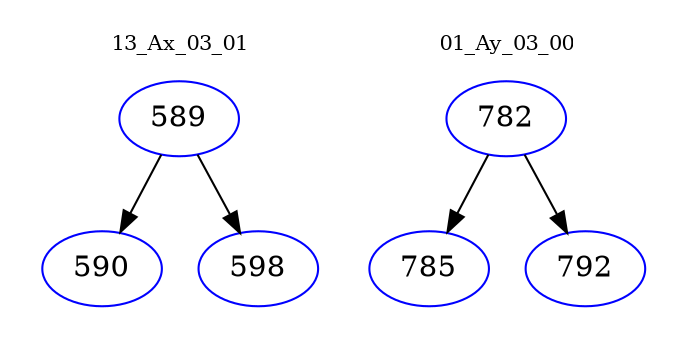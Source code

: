 digraph{
subgraph cluster_0 {
color = white
label = "13_Ax_03_01";
fontsize=10;
T0_589 [label="589", color="blue"]
T0_589 -> T0_590 [color="black"]
T0_590 [label="590", color="blue"]
T0_589 -> T0_598 [color="black"]
T0_598 [label="598", color="blue"]
}
subgraph cluster_1 {
color = white
label = "01_Ay_03_00";
fontsize=10;
T1_782 [label="782", color="blue"]
T1_782 -> T1_785 [color="black"]
T1_785 [label="785", color="blue"]
T1_782 -> T1_792 [color="black"]
T1_792 [label="792", color="blue"]
}
}
